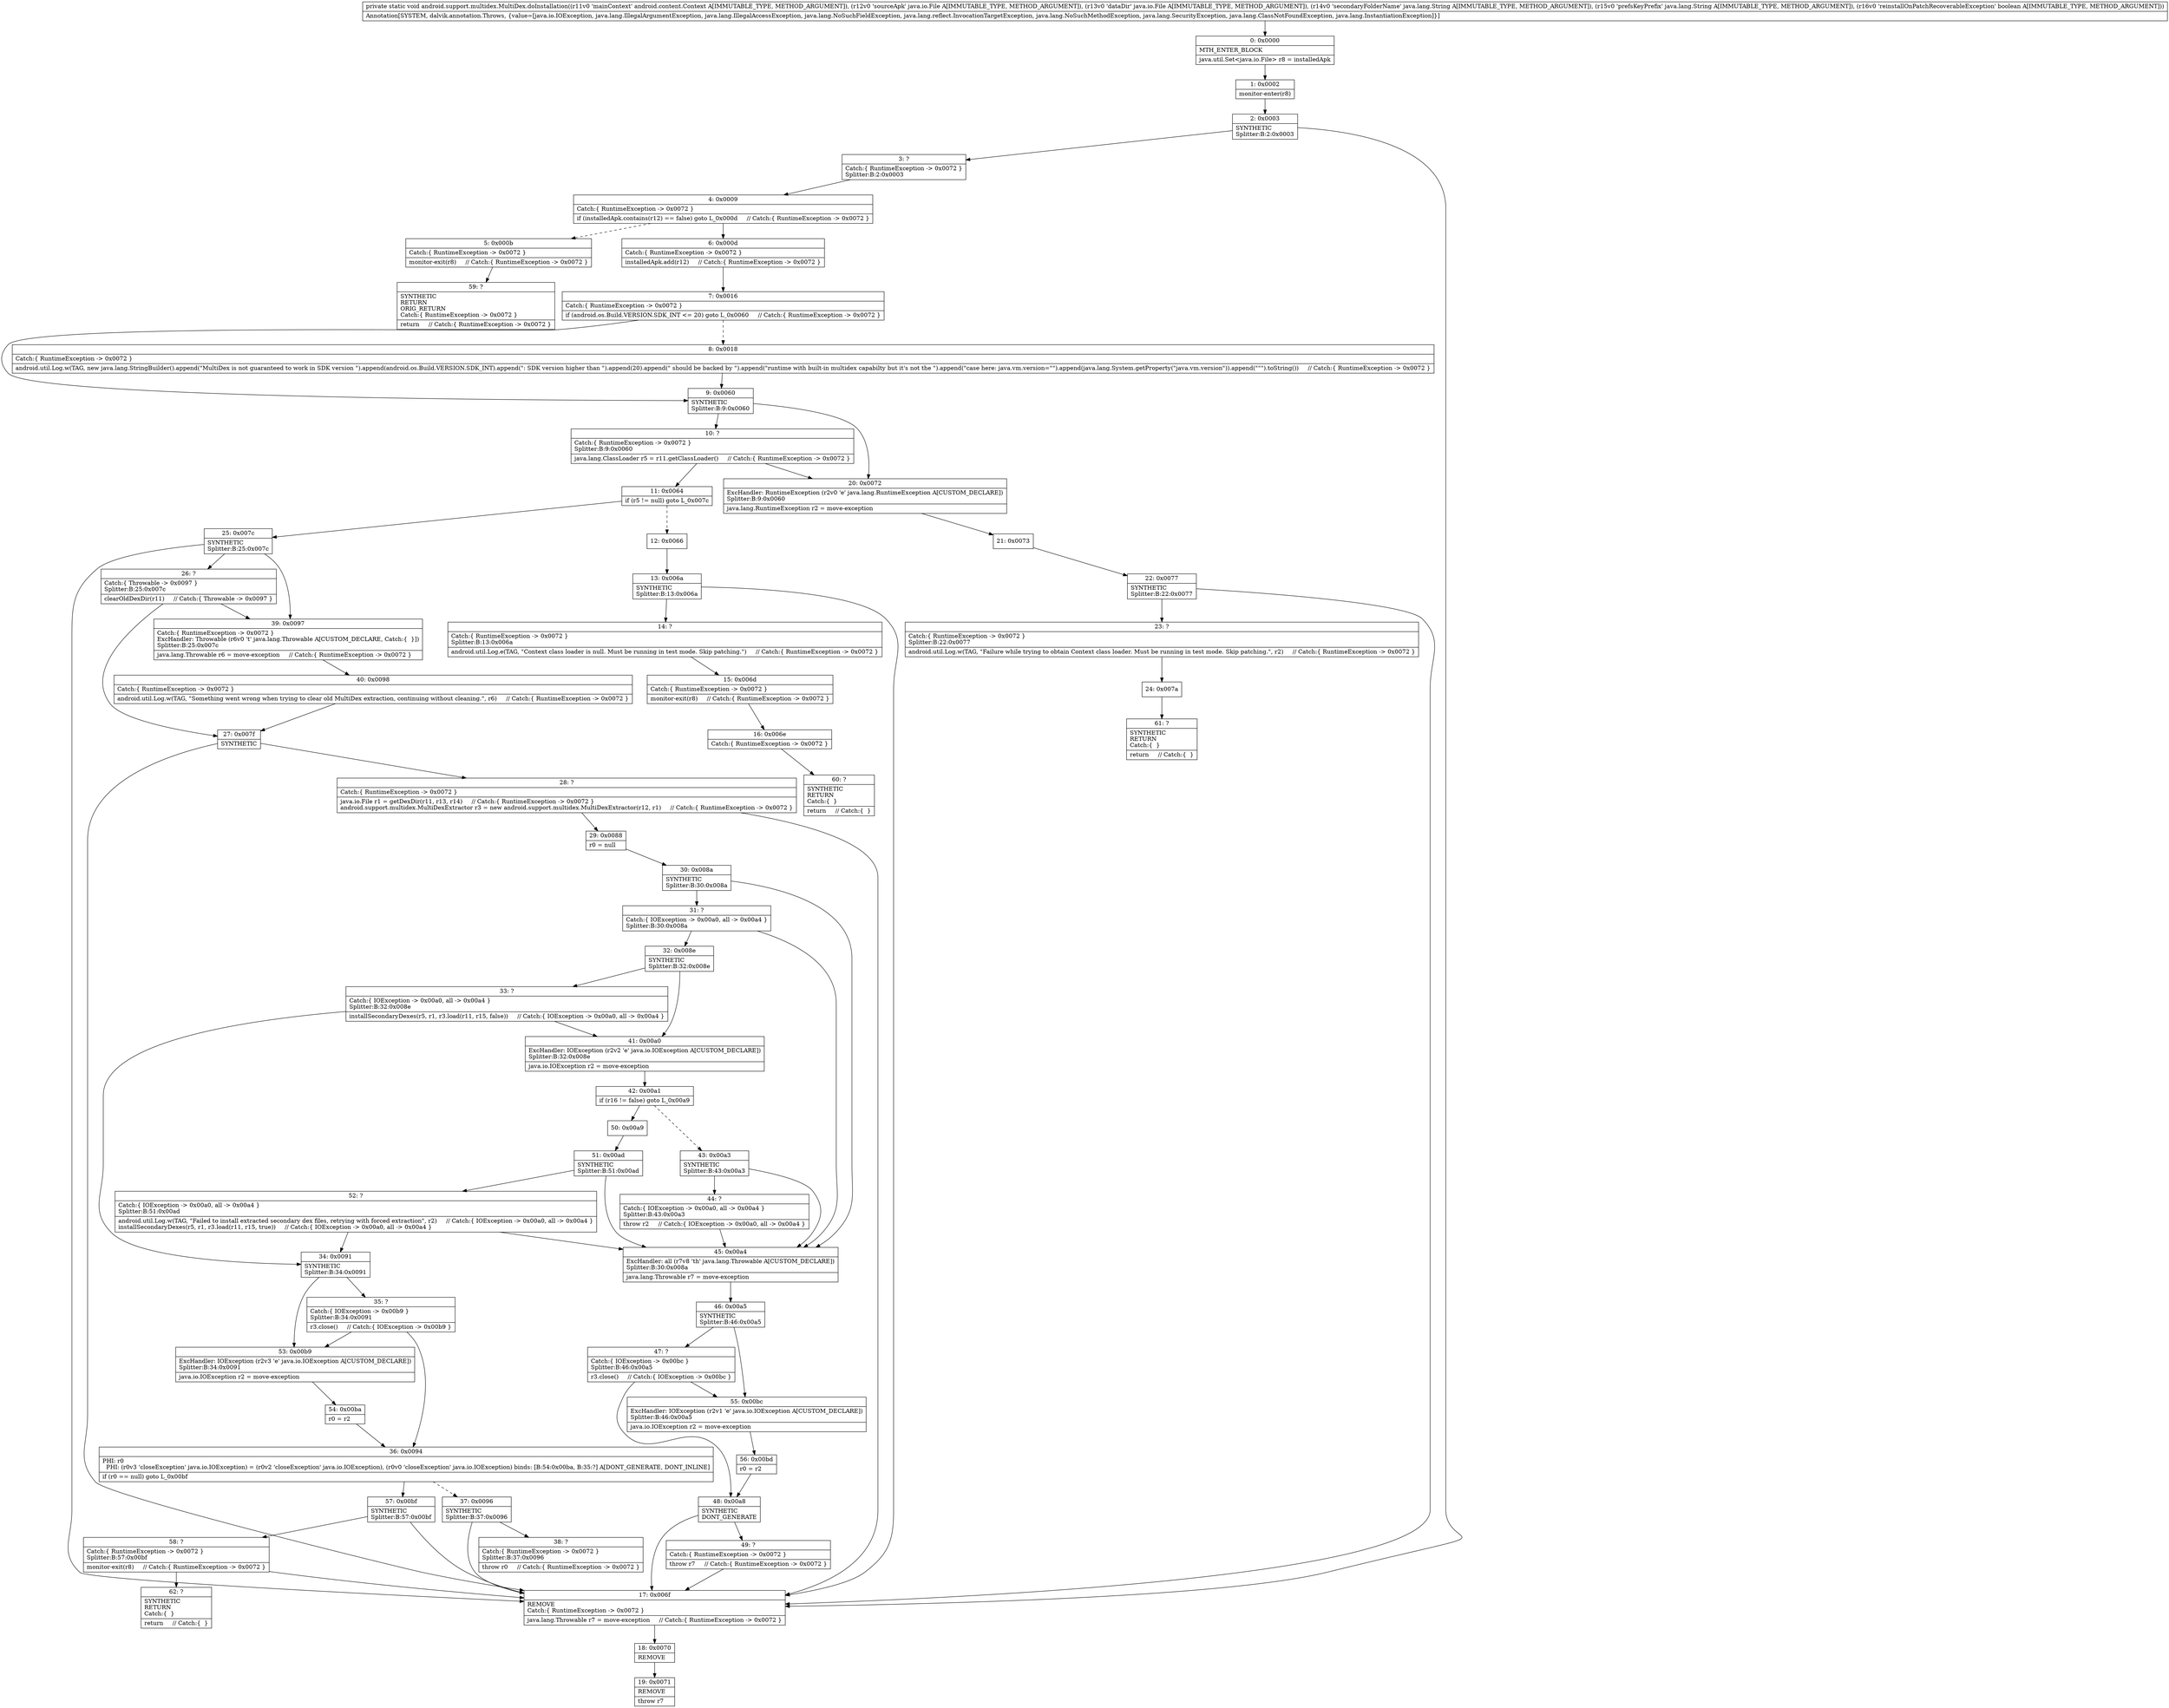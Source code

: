 digraph "CFG forandroid.support.multidex.MultiDex.doInstallation(Landroid\/content\/Context;Ljava\/io\/File;Ljava\/io\/File;Ljava\/lang\/String;Ljava\/lang\/String;Z)V" {
Node_0 [shape=record,label="{0\:\ 0x0000|MTH_ENTER_BLOCK\l|java.util.Set\<java.io.File\> r8 = installedApk\l}"];
Node_1 [shape=record,label="{1\:\ 0x0002|monitor\-enter(r8)\l}"];
Node_2 [shape=record,label="{2\:\ 0x0003|SYNTHETIC\lSplitter:B:2:0x0003\l}"];
Node_3 [shape=record,label="{3\:\ ?|Catch:\{ RuntimeException \-\> 0x0072 \}\lSplitter:B:2:0x0003\l}"];
Node_4 [shape=record,label="{4\:\ 0x0009|Catch:\{ RuntimeException \-\> 0x0072 \}\l|if (installedApk.contains(r12) == false) goto L_0x000d     \/\/ Catch:\{ RuntimeException \-\> 0x0072 \}\l}"];
Node_5 [shape=record,label="{5\:\ 0x000b|Catch:\{ RuntimeException \-\> 0x0072 \}\l|monitor\-exit(r8)     \/\/ Catch:\{ RuntimeException \-\> 0x0072 \}\l}"];
Node_6 [shape=record,label="{6\:\ 0x000d|Catch:\{ RuntimeException \-\> 0x0072 \}\l|installedApk.add(r12)     \/\/ Catch:\{ RuntimeException \-\> 0x0072 \}\l}"];
Node_7 [shape=record,label="{7\:\ 0x0016|Catch:\{ RuntimeException \-\> 0x0072 \}\l|if (android.os.Build.VERSION.SDK_INT \<= 20) goto L_0x0060     \/\/ Catch:\{ RuntimeException \-\> 0x0072 \}\l}"];
Node_8 [shape=record,label="{8\:\ 0x0018|Catch:\{ RuntimeException \-\> 0x0072 \}\l|android.util.Log.w(TAG, new java.lang.StringBuilder().append(\"MultiDex is not guaranteed to work in SDK version \").append(android.os.Build.VERSION.SDK_INT).append(\": SDK version higher than \").append(20).append(\" should be backed by \").append(\"runtime with built\-in multidex capabilty but it's not the \").append(\"case here: java.vm.version=\"\").append(java.lang.System.getProperty(\"java.vm.version\")).append(\"\"\").toString())     \/\/ Catch:\{ RuntimeException \-\> 0x0072 \}\l}"];
Node_9 [shape=record,label="{9\:\ 0x0060|SYNTHETIC\lSplitter:B:9:0x0060\l}"];
Node_10 [shape=record,label="{10\:\ ?|Catch:\{ RuntimeException \-\> 0x0072 \}\lSplitter:B:9:0x0060\l|java.lang.ClassLoader r5 = r11.getClassLoader()     \/\/ Catch:\{ RuntimeException \-\> 0x0072 \}\l}"];
Node_11 [shape=record,label="{11\:\ 0x0064|if (r5 != null) goto L_0x007c\l}"];
Node_12 [shape=record,label="{12\:\ 0x0066}"];
Node_13 [shape=record,label="{13\:\ 0x006a|SYNTHETIC\lSplitter:B:13:0x006a\l}"];
Node_14 [shape=record,label="{14\:\ ?|Catch:\{ RuntimeException \-\> 0x0072 \}\lSplitter:B:13:0x006a\l|android.util.Log.e(TAG, \"Context class loader is null. Must be running in test mode. Skip patching.\")     \/\/ Catch:\{ RuntimeException \-\> 0x0072 \}\l}"];
Node_15 [shape=record,label="{15\:\ 0x006d|Catch:\{ RuntimeException \-\> 0x0072 \}\l|monitor\-exit(r8)     \/\/ Catch:\{ RuntimeException \-\> 0x0072 \}\l}"];
Node_16 [shape=record,label="{16\:\ 0x006e|Catch:\{ RuntimeException \-\> 0x0072 \}\l}"];
Node_17 [shape=record,label="{17\:\ 0x006f|REMOVE\lCatch:\{ RuntimeException \-\> 0x0072 \}\l|java.lang.Throwable r7 = move\-exception     \/\/ Catch:\{ RuntimeException \-\> 0x0072 \}\l}"];
Node_18 [shape=record,label="{18\:\ 0x0070|REMOVE\l}"];
Node_19 [shape=record,label="{19\:\ 0x0071|REMOVE\l|throw r7\l}"];
Node_20 [shape=record,label="{20\:\ 0x0072|ExcHandler: RuntimeException (r2v0 'e' java.lang.RuntimeException A[CUSTOM_DECLARE])\lSplitter:B:9:0x0060\l|java.lang.RuntimeException r2 = move\-exception\l}"];
Node_21 [shape=record,label="{21\:\ 0x0073}"];
Node_22 [shape=record,label="{22\:\ 0x0077|SYNTHETIC\lSplitter:B:22:0x0077\l}"];
Node_23 [shape=record,label="{23\:\ ?|Catch:\{ RuntimeException \-\> 0x0072 \}\lSplitter:B:22:0x0077\l|android.util.Log.w(TAG, \"Failure while trying to obtain Context class loader. Must be running in test mode. Skip patching.\", r2)     \/\/ Catch:\{ RuntimeException \-\> 0x0072 \}\l}"];
Node_24 [shape=record,label="{24\:\ 0x007a}"];
Node_25 [shape=record,label="{25\:\ 0x007c|SYNTHETIC\lSplitter:B:25:0x007c\l}"];
Node_26 [shape=record,label="{26\:\ ?|Catch:\{ Throwable \-\> 0x0097 \}\lSplitter:B:25:0x007c\l|clearOldDexDir(r11)     \/\/ Catch:\{ Throwable \-\> 0x0097 \}\l}"];
Node_27 [shape=record,label="{27\:\ 0x007f|SYNTHETIC\l}"];
Node_28 [shape=record,label="{28\:\ ?|Catch:\{ RuntimeException \-\> 0x0072 \}\l|java.io.File r1 = getDexDir(r11, r13, r14)     \/\/ Catch:\{ RuntimeException \-\> 0x0072 \}\landroid.support.multidex.MultiDexExtractor r3 = new android.support.multidex.MultiDexExtractor(r12, r1)     \/\/ Catch:\{ RuntimeException \-\> 0x0072 \}\l}"];
Node_29 [shape=record,label="{29\:\ 0x0088|r0 = null\l}"];
Node_30 [shape=record,label="{30\:\ 0x008a|SYNTHETIC\lSplitter:B:30:0x008a\l}"];
Node_31 [shape=record,label="{31\:\ ?|Catch:\{ IOException \-\> 0x00a0, all \-\> 0x00a4 \}\lSplitter:B:30:0x008a\l}"];
Node_32 [shape=record,label="{32\:\ 0x008e|SYNTHETIC\lSplitter:B:32:0x008e\l}"];
Node_33 [shape=record,label="{33\:\ ?|Catch:\{ IOException \-\> 0x00a0, all \-\> 0x00a4 \}\lSplitter:B:32:0x008e\l|installSecondaryDexes(r5, r1, r3.load(r11, r15, false))     \/\/ Catch:\{ IOException \-\> 0x00a0, all \-\> 0x00a4 \}\l}"];
Node_34 [shape=record,label="{34\:\ 0x0091|SYNTHETIC\lSplitter:B:34:0x0091\l}"];
Node_35 [shape=record,label="{35\:\ ?|Catch:\{ IOException \-\> 0x00b9 \}\lSplitter:B:34:0x0091\l|r3.close()     \/\/ Catch:\{ IOException \-\> 0x00b9 \}\l}"];
Node_36 [shape=record,label="{36\:\ 0x0094|PHI: r0 \l  PHI: (r0v3 'closeException' java.io.IOException) = (r0v2 'closeException' java.io.IOException), (r0v0 'closeException' java.io.IOException) binds: [B:54:0x00ba, B:35:?] A[DONT_GENERATE, DONT_INLINE]\l|if (r0 == null) goto L_0x00bf\l}"];
Node_37 [shape=record,label="{37\:\ 0x0096|SYNTHETIC\lSplitter:B:37:0x0096\l}"];
Node_38 [shape=record,label="{38\:\ ?|Catch:\{ RuntimeException \-\> 0x0072 \}\lSplitter:B:37:0x0096\l|throw r0     \/\/ Catch:\{ RuntimeException \-\> 0x0072 \}\l}"];
Node_39 [shape=record,label="{39\:\ 0x0097|Catch:\{ RuntimeException \-\> 0x0072 \}\lExcHandler: Throwable (r6v0 't' java.lang.Throwable A[CUSTOM_DECLARE, Catch:\{  \}])\lSplitter:B:25:0x007c\l|java.lang.Throwable r6 = move\-exception     \/\/ Catch:\{ RuntimeException \-\> 0x0072 \}\l}"];
Node_40 [shape=record,label="{40\:\ 0x0098|Catch:\{ RuntimeException \-\> 0x0072 \}\l|android.util.Log.w(TAG, \"Something went wrong when trying to clear old MultiDex extraction, continuing without cleaning.\", r6)     \/\/ Catch:\{ RuntimeException \-\> 0x0072 \}\l}"];
Node_41 [shape=record,label="{41\:\ 0x00a0|ExcHandler: IOException (r2v2 'e' java.io.IOException A[CUSTOM_DECLARE])\lSplitter:B:32:0x008e\l|java.io.IOException r2 = move\-exception\l}"];
Node_42 [shape=record,label="{42\:\ 0x00a1|if (r16 != false) goto L_0x00a9\l}"];
Node_43 [shape=record,label="{43\:\ 0x00a3|SYNTHETIC\lSplitter:B:43:0x00a3\l}"];
Node_44 [shape=record,label="{44\:\ ?|Catch:\{ IOException \-\> 0x00a0, all \-\> 0x00a4 \}\lSplitter:B:43:0x00a3\l|throw r2     \/\/ Catch:\{ IOException \-\> 0x00a0, all \-\> 0x00a4 \}\l}"];
Node_45 [shape=record,label="{45\:\ 0x00a4|ExcHandler: all (r7v8 'th' java.lang.Throwable A[CUSTOM_DECLARE])\lSplitter:B:30:0x008a\l|java.lang.Throwable r7 = move\-exception\l}"];
Node_46 [shape=record,label="{46\:\ 0x00a5|SYNTHETIC\lSplitter:B:46:0x00a5\l}"];
Node_47 [shape=record,label="{47\:\ ?|Catch:\{ IOException \-\> 0x00bc \}\lSplitter:B:46:0x00a5\l|r3.close()     \/\/ Catch:\{ IOException \-\> 0x00bc \}\l}"];
Node_48 [shape=record,label="{48\:\ 0x00a8|SYNTHETIC\lDONT_GENERATE\l}"];
Node_49 [shape=record,label="{49\:\ ?|Catch:\{ RuntimeException \-\> 0x0072 \}\l|throw r7     \/\/ Catch:\{ RuntimeException \-\> 0x0072 \}\l}"];
Node_50 [shape=record,label="{50\:\ 0x00a9}"];
Node_51 [shape=record,label="{51\:\ 0x00ad|SYNTHETIC\lSplitter:B:51:0x00ad\l}"];
Node_52 [shape=record,label="{52\:\ ?|Catch:\{ IOException \-\> 0x00a0, all \-\> 0x00a4 \}\lSplitter:B:51:0x00ad\l|android.util.Log.w(TAG, \"Failed to install extracted secondary dex files, retrying with forced extraction\", r2)     \/\/ Catch:\{ IOException \-\> 0x00a0, all \-\> 0x00a4 \}\linstallSecondaryDexes(r5, r1, r3.load(r11, r15, true))     \/\/ Catch:\{ IOException \-\> 0x00a0, all \-\> 0x00a4 \}\l}"];
Node_53 [shape=record,label="{53\:\ 0x00b9|ExcHandler: IOException (r2v3 'e' java.io.IOException A[CUSTOM_DECLARE])\lSplitter:B:34:0x0091\l|java.io.IOException r2 = move\-exception\l}"];
Node_54 [shape=record,label="{54\:\ 0x00ba|r0 = r2\l}"];
Node_55 [shape=record,label="{55\:\ 0x00bc|ExcHandler: IOException (r2v1 'e' java.io.IOException A[CUSTOM_DECLARE])\lSplitter:B:46:0x00a5\l|java.io.IOException r2 = move\-exception\l}"];
Node_56 [shape=record,label="{56\:\ 0x00bd|r0 = r2\l}"];
Node_57 [shape=record,label="{57\:\ 0x00bf|SYNTHETIC\lSplitter:B:57:0x00bf\l}"];
Node_58 [shape=record,label="{58\:\ ?|Catch:\{ RuntimeException \-\> 0x0072 \}\lSplitter:B:57:0x00bf\l|monitor\-exit(r8)     \/\/ Catch:\{ RuntimeException \-\> 0x0072 \}\l}"];
Node_59 [shape=record,label="{59\:\ ?|SYNTHETIC\lRETURN\lORIG_RETURN\lCatch:\{ RuntimeException \-\> 0x0072 \}\l|return     \/\/ Catch:\{ RuntimeException \-\> 0x0072 \}\l}"];
Node_60 [shape=record,label="{60\:\ ?|SYNTHETIC\lRETURN\lCatch:\{  \}\l|return     \/\/ Catch:\{  \}\l}"];
Node_61 [shape=record,label="{61\:\ ?|SYNTHETIC\lRETURN\lCatch:\{  \}\l|return     \/\/ Catch:\{  \}\l}"];
Node_62 [shape=record,label="{62\:\ ?|SYNTHETIC\lRETURN\lCatch:\{  \}\l|return     \/\/ Catch:\{  \}\l}"];
MethodNode[shape=record,label="{private static void android.support.multidex.MultiDex.doInstallation((r11v0 'mainContext' android.content.Context A[IMMUTABLE_TYPE, METHOD_ARGUMENT]), (r12v0 'sourceApk' java.io.File A[IMMUTABLE_TYPE, METHOD_ARGUMENT]), (r13v0 'dataDir' java.io.File A[IMMUTABLE_TYPE, METHOD_ARGUMENT]), (r14v0 'secondaryFolderName' java.lang.String A[IMMUTABLE_TYPE, METHOD_ARGUMENT]), (r15v0 'prefsKeyPrefix' java.lang.String A[IMMUTABLE_TYPE, METHOD_ARGUMENT]), (r16v0 'reinstallOnPatchRecoverableException' boolean A[IMMUTABLE_TYPE, METHOD_ARGUMENT]))  | Annotation[SYSTEM, dalvik.annotation.Throws, \{value=[java.io.IOException, java.lang.IllegalArgumentException, java.lang.IllegalAccessException, java.lang.NoSuchFieldException, java.lang.reflect.InvocationTargetException, java.lang.NoSuchMethodException, java.lang.SecurityException, java.lang.ClassNotFoundException, java.lang.InstantiationException]\}]\l}"];
MethodNode -> Node_0;
Node_0 -> Node_1;
Node_1 -> Node_2;
Node_2 -> Node_3;
Node_2 -> Node_17;
Node_3 -> Node_4;
Node_4 -> Node_5[style=dashed];
Node_4 -> Node_6;
Node_5 -> Node_59;
Node_6 -> Node_7;
Node_7 -> Node_8[style=dashed];
Node_7 -> Node_9;
Node_8 -> Node_9;
Node_9 -> Node_10;
Node_9 -> Node_20;
Node_10 -> Node_20;
Node_10 -> Node_11;
Node_11 -> Node_12[style=dashed];
Node_11 -> Node_25;
Node_12 -> Node_13;
Node_13 -> Node_14;
Node_13 -> Node_17;
Node_14 -> Node_15;
Node_15 -> Node_16;
Node_16 -> Node_60;
Node_17 -> Node_18;
Node_18 -> Node_19;
Node_20 -> Node_21;
Node_21 -> Node_22;
Node_22 -> Node_23;
Node_22 -> Node_17;
Node_23 -> Node_24;
Node_24 -> Node_61;
Node_25 -> Node_26;
Node_25 -> Node_39;
Node_25 -> Node_17;
Node_26 -> Node_27;
Node_26 -> Node_39;
Node_27 -> Node_28;
Node_27 -> Node_17;
Node_28 -> Node_29;
Node_28 -> Node_17;
Node_29 -> Node_30;
Node_30 -> Node_31;
Node_30 -> Node_45;
Node_31 -> Node_45;
Node_31 -> Node_32;
Node_32 -> Node_33;
Node_32 -> Node_41;
Node_33 -> Node_34;
Node_33 -> Node_41;
Node_34 -> Node_35;
Node_34 -> Node_53;
Node_35 -> Node_36;
Node_35 -> Node_53;
Node_36 -> Node_37[style=dashed];
Node_36 -> Node_57;
Node_37 -> Node_38;
Node_37 -> Node_17;
Node_39 -> Node_40;
Node_40 -> Node_27;
Node_41 -> Node_42;
Node_42 -> Node_43[style=dashed];
Node_42 -> Node_50;
Node_43 -> Node_44;
Node_43 -> Node_45;
Node_44 -> Node_45;
Node_45 -> Node_46;
Node_46 -> Node_47;
Node_46 -> Node_55;
Node_47 -> Node_48;
Node_47 -> Node_55;
Node_48 -> Node_49;
Node_48 -> Node_17;
Node_49 -> Node_17;
Node_50 -> Node_51;
Node_51 -> Node_52;
Node_51 -> Node_45;
Node_52 -> Node_45;
Node_52 -> Node_34;
Node_53 -> Node_54;
Node_54 -> Node_36;
Node_55 -> Node_56;
Node_56 -> Node_48;
Node_57 -> Node_58;
Node_57 -> Node_17;
Node_58 -> Node_17;
Node_58 -> Node_62;
}

